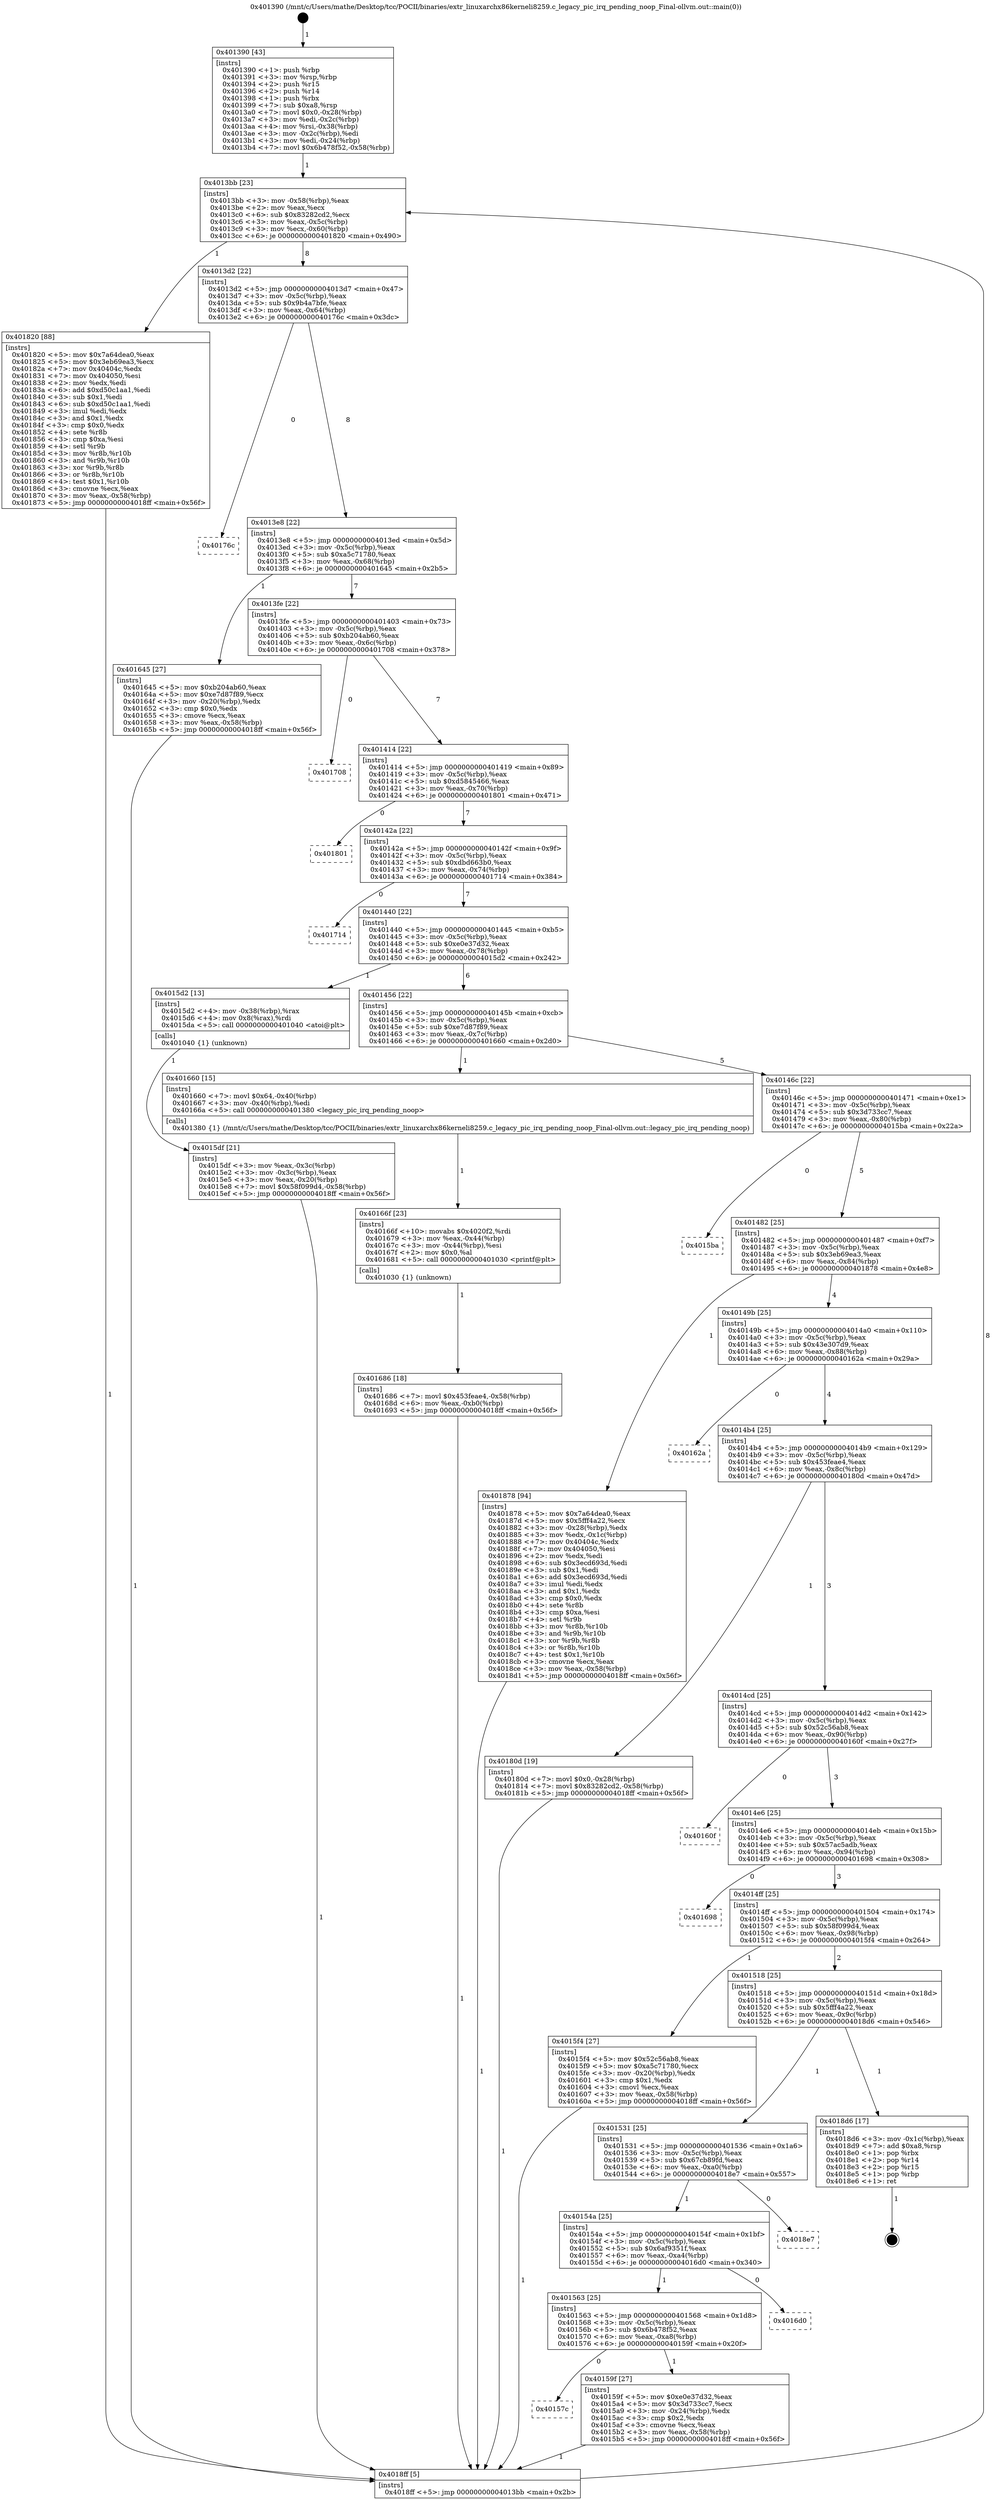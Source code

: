 digraph "0x401390" {
  label = "0x401390 (/mnt/c/Users/mathe/Desktop/tcc/POCII/binaries/extr_linuxarchx86kerneli8259.c_legacy_pic_irq_pending_noop_Final-ollvm.out::main(0))"
  labelloc = "t"
  node[shape=record]

  Entry [label="",width=0.3,height=0.3,shape=circle,fillcolor=black,style=filled]
  "0x4013bb" [label="{
     0x4013bb [23]\l
     | [instrs]\l
     &nbsp;&nbsp;0x4013bb \<+3\>: mov -0x58(%rbp),%eax\l
     &nbsp;&nbsp;0x4013be \<+2\>: mov %eax,%ecx\l
     &nbsp;&nbsp;0x4013c0 \<+6\>: sub $0x83282cd2,%ecx\l
     &nbsp;&nbsp;0x4013c6 \<+3\>: mov %eax,-0x5c(%rbp)\l
     &nbsp;&nbsp;0x4013c9 \<+3\>: mov %ecx,-0x60(%rbp)\l
     &nbsp;&nbsp;0x4013cc \<+6\>: je 0000000000401820 \<main+0x490\>\l
  }"]
  "0x401820" [label="{
     0x401820 [88]\l
     | [instrs]\l
     &nbsp;&nbsp;0x401820 \<+5\>: mov $0x7a64dea0,%eax\l
     &nbsp;&nbsp;0x401825 \<+5\>: mov $0x3eb69ea3,%ecx\l
     &nbsp;&nbsp;0x40182a \<+7\>: mov 0x40404c,%edx\l
     &nbsp;&nbsp;0x401831 \<+7\>: mov 0x404050,%esi\l
     &nbsp;&nbsp;0x401838 \<+2\>: mov %edx,%edi\l
     &nbsp;&nbsp;0x40183a \<+6\>: add $0xd50c1aa1,%edi\l
     &nbsp;&nbsp;0x401840 \<+3\>: sub $0x1,%edi\l
     &nbsp;&nbsp;0x401843 \<+6\>: sub $0xd50c1aa1,%edi\l
     &nbsp;&nbsp;0x401849 \<+3\>: imul %edi,%edx\l
     &nbsp;&nbsp;0x40184c \<+3\>: and $0x1,%edx\l
     &nbsp;&nbsp;0x40184f \<+3\>: cmp $0x0,%edx\l
     &nbsp;&nbsp;0x401852 \<+4\>: sete %r8b\l
     &nbsp;&nbsp;0x401856 \<+3\>: cmp $0xa,%esi\l
     &nbsp;&nbsp;0x401859 \<+4\>: setl %r9b\l
     &nbsp;&nbsp;0x40185d \<+3\>: mov %r8b,%r10b\l
     &nbsp;&nbsp;0x401860 \<+3\>: and %r9b,%r10b\l
     &nbsp;&nbsp;0x401863 \<+3\>: xor %r9b,%r8b\l
     &nbsp;&nbsp;0x401866 \<+3\>: or %r8b,%r10b\l
     &nbsp;&nbsp;0x401869 \<+4\>: test $0x1,%r10b\l
     &nbsp;&nbsp;0x40186d \<+3\>: cmovne %ecx,%eax\l
     &nbsp;&nbsp;0x401870 \<+3\>: mov %eax,-0x58(%rbp)\l
     &nbsp;&nbsp;0x401873 \<+5\>: jmp 00000000004018ff \<main+0x56f\>\l
  }"]
  "0x4013d2" [label="{
     0x4013d2 [22]\l
     | [instrs]\l
     &nbsp;&nbsp;0x4013d2 \<+5\>: jmp 00000000004013d7 \<main+0x47\>\l
     &nbsp;&nbsp;0x4013d7 \<+3\>: mov -0x5c(%rbp),%eax\l
     &nbsp;&nbsp;0x4013da \<+5\>: sub $0x9b4a7bfe,%eax\l
     &nbsp;&nbsp;0x4013df \<+3\>: mov %eax,-0x64(%rbp)\l
     &nbsp;&nbsp;0x4013e2 \<+6\>: je 000000000040176c \<main+0x3dc\>\l
  }"]
  Exit [label="",width=0.3,height=0.3,shape=circle,fillcolor=black,style=filled,peripheries=2]
  "0x40176c" [label="{
     0x40176c\l
  }", style=dashed]
  "0x4013e8" [label="{
     0x4013e8 [22]\l
     | [instrs]\l
     &nbsp;&nbsp;0x4013e8 \<+5\>: jmp 00000000004013ed \<main+0x5d\>\l
     &nbsp;&nbsp;0x4013ed \<+3\>: mov -0x5c(%rbp),%eax\l
     &nbsp;&nbsp;0x4013f0 \<+5\>: sub $0xa5c71780,%eax\l
     &nbsp;&nbsp;0x4013f5 \<+3\>: mov %eax,-0x68(%rbp)\l
     &nbsp;&nbsp;0x4013f8 \<+6\>: je 0000000000401645 \<main+0x2b5\>\l
  }"]
  "0x401686" [label="{
     0x401686 [18]\l
     | [instrs]\l
     &nbsp;&nbsp;0x401686 \<+7\>: movl $0x453feae4,-0x58(%rbp)\l
     &nbsp;&nbsp;0x40168d \<+6\>: mov %eax,-0xb0(%rbp)\l
     &nbsp;&nbsp;0x401693 \<+5\>: jmp 00000000004018ff \<main+0x56f\>\l
  }"]
  "0x401645" [label="{
     0x401645 [27]\l
     | [instrs]\l
     &nbsp;&nbsp;0x401645 \<+5\>: mov $0xb204ab60,%eax\l
     &nbsp;&nbsp;0x40164a \<+5\>: mov $0xe7d87f89,%ecx\l
     &nbsp;&nbsp;0x40164f \<+3\>: mov -0x20(%rbp),%edx\l
     &nbsp;&nbsp;0x401652 \<+3\>: cmp $0x0,%edx\l
     &nbsp;&nbsp;0x401655 \<+3\>: cmove %ecx,%eax\l
     &nbsp;&nbsp;0x401658 \<+3\>: mov %eax,-0x58(%rbp)\l
     &nbsp;&nbsp;0x40165b \<+5\>: jmp 00000000004018ff \<main+0x56f\>\l
  }"]
  "0x4013fe" [label="{
     0x4013fe [22]\l
     | [instrs]\l
     &nbsp;&nbsp;0x4013fe \<+5\>: jmp 0000000000401403 \<main+0x73\>\l
     &nbsp;&nbsp;0x401403 \<+3\>: mov -0x5c(%rbp),%eax\l
     &nbsp;&nbsp;0x401406 \<+5\>: sub $0xb204ab60,%eax\l
     &nbsp;&nbsp;0x40140b \<+3\>: mov %eax,-0x6c(%rbp)\l
     &nbsp;&nbsp;0x40140e \<+6\>: je 0000000000401708 \<main+0x378\>\l
  }"]
  "0x40166f" [label="{
     0x40166f [23]\l
     | [instrs]\l
     &nbsp;&nbsp;0x40166f \<+10\>: movabs $0x4020f2,%rdi\l
     &nbsp;&nbsp;0x401679 \<+3\>: mov %eax,-0x44(%rbp)\l
     &nbsp;&nbsp;0x40167c \<+3\>: mov -0x44(%rbp),%esi\l
     &nbsp;&nbsp;0x40167f \<+2\>: mov $0x0,%al\l
     &nbsp;&nbsp;0x401681 \<+5\>: call 0000000000401030 \<printf@plt\>\l
     | [calls]\l
     &nbsp;&nbsp;0x401030 \{1\} (unknown)\l
  }"]
  "0x401708" [label="{
     0x401708\l
  }", style=dashed]
  "0x401414" [label="{
     0x401414 [22]\l
     | [instrs]\l
     &nbsp;&nbsp;0x401414 \<+5\>: jmp 0000000000401419 \<main+0x89\>\l
     &nbsp;&nbsp;0x401419 \<+3\>: mov -0x5c(%rbp),%eax\l
     &nbsp;&nbsp;0x40141c \<+5\>: sub $0xd5845466,%eax\l
     &nbsp;&nbsp;0x401421 \<+3\>: mov %eax,-0x70(%rbp)\l
     &nbsp;&nbsp;0x401424 \<+6\>: je 0000000000401801 \<main+0x471\>\l
  }"]
  "0x4015df" [label="{
     0x4015df [21]\l
     | [instrs]\l
     &nbsp;&nbsp;0x4015df \<+3\>: mov %eax,-0x3c(%rbp)\l
     &nbsp;&nbsp;0x4015e2 \<+3\>: mov -0x3c(%rbp),%eax\l
     &nbsp;&nbsp;0x4015e5 \<+3\>: mov %eax,-0x20(%rbp)\l
     &nbsp;&nbsp;0x4015e8 \<+7\>: movl $0x58f099d4,-0x58(%rbp)\l
     &nbsp;&nbsp;0x4015ef \<+5\>: jmp 00000000004018ff \<main+0x56f\>\l
  }"]
  "0x401801" [label="{
     0x401801\l
  }", style=dashed]
  "0x40142a" [label="{
     0x40142a [22]\l
     | [instrs]\l
     &nbsp;&nbsp;0x40142a \<+5\>: jmp 000000000040142f \<main+0x9f\>\l
     &nbsp;&nbsp;0x40142f \<+3\>: mov -0x5c(%rbp),%eax\l
     &nbsp;&nbsp;0x401432 \<+5\>: sub $0xdbd663b0,%eax\l
     &nbsp;&nbsp;0x401437 \<+3\>: mov %eax,-0x74(%rbp)\l
     &nbsp;&nbsp;0x40143a \<+6\>: je 0000000000401714 \<main+0x384\>\l
  }"]
  "0x401390" [label="{
     0x401390 [43]\l
     | [instrs]\l
     &nbsp;&nbsp;0x401390 \<+1\>: push %rbp\l
     &nbsp;&nbsp;0x401391 \<+3\>: mov %rsp,%rbp\l
     &nbsp;&nbsp;0x401394 \<+2\>: push %r15\l
     &nbsp;&nbsp;0x401396 \<+2\>: push %r14\l
     &nbsp;&nbsp;0x401398 \<+1\>: push %rbx\l
     &nbsp;&nbsp;0x401399 \<+7\>: sub $0xa8,%rsp\l
     &nbsp;&nbsp;0x4013a0 \<+7\>: movl $0x0,-0x28(%rbp)\l
     &nbsp;&nbsp;0x4013a7 \<+3\>: mov %edi,-0x2c(%rbp)\l
     &nbsp;&nbsp;0x4013aa \<+4\>: mov %rsi,-0x38(%rbp)\l
     &nbsp;&nbsp;0x4013ae \<+3\>: mov -0x2c(%rbp),%edi\l
     &nbsp;&nbsp;0x4013b1 \<+3\>: mov %edi,-0x24(%rbp)\l
     &nbsp;&nbsp;0x4013b4 \<+7\>: movl $0x6b478f52,-0x58(%rbp)\l
  }"]
  "0x401714" [label="{
     0x401714\l
  }", style=dashed]
  "0x401440" [label="{
     0x401440 [22]\l
     | [instrs]\l
     &nbsp;&nbsp;0x401440 \<+5\>: jmp 0000000000401445 \<main+0xb5\>\l
     &nbsp;&nbsp;0x401445 \<+3\>: mov -0x5c(%rbp),%eax\l
     &nbsp;&nbsp;0x401448 \<+5\>: sub $0xe0e37d32,%eax\l
     &nbsp;&nbsp;0x40144d \<+3\>: mov %eax,-0x78(%rbp)\l
     &nbsp;&nbsp;0x401450 \<+6\>: je 00000000004015d2 \<main+0x242\>\l
  }"]
  "0x4018ff" [label="{
     0x4018ff [5]\l
     | [instrs]\l
     &nbsp;&nbsp;0x4018ff \<+5\>: jmp 00000000004013bb \<main+0x2b\>\l
  }"]
  "0x4015d2" [label="{
     0x4015d2 [13]\l
     | [instrs]\l
     &nbsp;&nbsp;0x4015d2 \<+4\>: mov -0x38(%rbp),%rax\l
     &nbsp;&nbsp;0x4015d6 \<+4\>: mov 0x8(%rax),%rdi\l
     &nbsp;&nbsp;0x4015da \<+5\>: call 0000000000401040 \<atoi@plt\>\l
     | [calls]\l
     &nbsp;&nbsp;0x401040 \{1\} (unknown)\l
  }"]
  "0x401456" [label="{
     0x401456 [22]\l
     | [instrs]\l
     &nbsp;&nbsp;0x401456 \<+5\>: jmp 000000000040145b \<main+0xcb\>\l
     &nbsp;&nbsp;0x40145b \<+3\>: mov -0x5c(%rbp),%eax\l
     &nbsp;&nbsp;0x40145e \<+5\>: sub $0xe7d87f89,%eax\l
     &nbsp;&nbsp;0x401463 \<+3\>: mov %eax,-0x7c(%rbp)\l
     &nbsp;&nbsp;0x401466 \<+6\>: je 0000000000401660 \<main+0x2d0\>\l
  }"]
  "0x40157c" [label="{
     0x40157c\l
  }", style=dashed]
  "0x401660" [label="{
     0x401660 [15]\l
     | [instrs]\l
     &nbsp;&nbsp;0x401660 \<+7\>: movl $0x64,-0x40(%rbp)\l
     &nbsp;&nbsp;0x401667 \<+3\>: mov -0x40(%rbp),%edi\l
     &nbsp;&nbsp;0x40166a \<+5\>: call 0000000000401380 \<legacy_pic_irq_pending_noop\>\l
     | [calls]\l
     &nbsp;&nbsp;0x401380 \{1\} (/mnt/c/Users/mathe/Desktop/tcc/POCII/binaries/extr_linuxarchx86kerneli8259.c_legacy_pic_irq_pending_noop_Final-ollvm.out::legacy_pic_irq_pending_noop)\l
  }"]
  "0x40146c" [label="{
     0x40146c [22]\l
     | [instrs]\l
     &nbsp;&nbsp;0x40146c \<+5\>: jmp 0000000000401471 \<main+0xe1\>\l
     &nbsp;&nbsp;0x401471 \<+3\>: mov -0x5c(%rbp),%eax\l
     &nbsp;&nbsp;0x401474 \<+5\>: sub $0x3d733cc7,%eax\l
     &nbsp;&nbsp;0x401479 \<+3\>: mov %eax,-0x80(%rbp)\l
     &nbsp;&nbsp;0x40147c \<+6\>: je 00000000004015ba \<main+0x22a\>\l
  }"]
  "0x40159f" [label="{
     0x40159f [27]\l
     | [instrs]\l
     &nbsp;&nbsp;0x40159f \<+5\>: mov $0xe0e37d32,%eax\l
     &nbsp;&nbsp;0x4015a4 \<+5\>: mov $0x3d733cc7,%ecx\l
     &nbsp;&nbsp;0x4015a9 \<+3\>: mov -0x24(%rbp),%edx\l
     &nbsp;&nbsp;0x4015ac \<+3\>: cmp $0x2,%edx\l
     &nbsp;&nbsp;0x4015af \<+3\>: cmovne %ecx,%eax\l
     &nbsp;&nbsp;0x4015b2 \<+3\>: mov %eax,-0x58(%rbp)\l
     &nbsp;&nbsp;0x4015b5 \<+5\>: jmp 00000000004018ff \<main+0x56f\>\l
  }"]
  "0x4015ba" [label="{
     0x4015ba\l
  }", style=dashed]
  "0x401482" [label="{
     0x401482 [25]\l
     | [instrs]\l
     &nbsp;&nbsp;0x401482 \<+5\>: jmp 0000000000401487 \<main+0xf7\>\l
     &nbsp;&nbsp;0x401487 \<+3\>: mov -0x5c(%rbp),%eax\l
     &nbsp;&nbsp;0x40148a \<+5\>: sub $0x3eb69ea3,%eax\l
     &nbsp;&nbsp;0x40148f \<+6\>: mov %eax,-0x84(%rbp)\l
     &nbsp;&nbsp;0x401495 \<+6\>: je 0000000000401878 \<main+0x4e8\>\l
  }"]
  "0x401563" [label="{
     0x401563 [25]\l
     | [instrs]\l
     &nbsp;&nbsp;0x401563 \<+5\>: jmp 0000000000401568 \<main+0x1d8\>\l
     &nbsp;&nbsp;0x401568 \<+3\>: mov -0x5c(%rbp),%eax\l
     &nbsp;&nbsp;0x40156b \<+5\>: sub $0x6b478f52,%eax\l
     &nbsp;&nbsp;0x401570 \<+6\>: mov %eax,-0xa8(%rbp)\l
     &nbsp;&nbsp;0x401576 \<+6\>: je 000000000040159f \<main+0x20f\>\l
  }"]
  "0x401878" [label="{
     0x401878 [94]\l
     | [instrs]\l
     &nbsp;&nbsp;0x401878 \<+5\>: mov $0x7a64dea0,%eax\l
     &nbsp;&nbsp;0x40187d \<+5\>: mov $0x5fff4a22,%ecx\l
     &nbsp;&nbsp;0x401882 \<+3\>: mov -0x28(%rbp),%edx\l
     &nbsp;&nbsp;0x401885 \<+3\>: mov %edx,-0x1c(%rbp)\l
     &nbsp;&nbsp;0x401888 \<+7\>: mov 0x40404c,%edx\l
     &nbsp;&nbsp;0x40188f \<+7\>: mov 0x404050,%esi\l
     &nbsp;&nbsp;0x401896 \<+2\>: mov %edx,%edi\l
     &nbsp;&nbsp;0x401898 \<+6\>: sub $0x3ecd693d,%edi\l
     &nbsp;&nbsp;0x40189e \<+3\>: sub $0x1,%edi\l
     &nbsp;&nbsp;0x4018a1 \<+6\>: add $0x3ecd693d,%edi\l
     &nbsp;&nbsp;0x4018a7 \<+3\>: imul %edi,%edx\l
     &nbsp;&nbsp;0x4018aa \<+3\>: and $0x1,%edx\l
     &nbsp;&nbsp;0x4018ad \<+3\>: cmp $0x0,%edx\l
     &nbsp;&nbsp;0x4018b0 \<+4\>: sete %r8b\l
     &nbsp;&nbsp;0x4018b4 \<+3\>: cmp $0xa,%esi\l
     &nbsp;&nbsp;0x4018b7 \<+4\>: setl %r9b\l
     &nbsp;&nbsp;0x4018bb \<+3\>: mov %r8b,%r10b\l
     &nbsp;&nbsp;0x4018be \<+3\>: and %r9b,%r10b\l
     &nbsp;&nbsp;0x4018c1 \<+3\>: xor %r9b,%r8b\l
     &nbsp;&nbsp;0x4018c4 \<+3\>: or %r8b,%r10b\l
     &nbsp;&nbsp;0x4018c7 \<+4\>: test $0x1,%r10b\l
     &nbsp;&nbsp;0x4018cb \<+3\>: cmovne %ecx,%eax\l
     &nbsp;&nbsp;0x4018ce \<+3\>: mov %eax,-0x58(%rbp)\l
     &nbsp;&nbsp;0x4018d1 \<+5\>: jmp 00000000004018ff \<main+0x56f\>\l
  }"]
  "0x40149b" [label="{
     0x40149b [25]\l
     | [instrs]\l
     &nbsp;&nbsp;0x40149b \<+5\>: jmp 00000000004014a0 \<main+0x110\>\l
     &nbsp;&nbsp;0x4014a0 \<+3\>: mov -0x5c(%rbp),%eax\l
     &nbsp;&nbsp;0x4014a3 \<+5\>: sub $0x43e307d9,%eax\l
     &nbsp;&nbsp;0x4014a8 \<+6\>: mov %eax,-0x88(%rbp)\l
     &nbsp;&nbsp;0x4014ae \<+6\>: je 000000000040162a \<main+0x29a\>\l
  }"]
  "0x4016d0" [label="{
     0x4016d0\l
  }", style=dashed]
  "0x40162a" [label="{
     0x40162a\l
  }", style=dashed]
  "0x4014b4" [label="{
     0x4014b4 [25]\l
     | [instrs]\l
     &nbsp;&nbsp;0x4014b4 \<+5\>: jmp 00000000004014b9 \<main+0x129\>\l
     &nbsp;&nbsp;0x4014b9 \<+3\>: mov -0x5c(%rbp),%eax\l
     &nbsp;&nbsp;0x4014bc \<+5\>: sub $0x453feae4,%eax\l
     &nbsp;&nbsp;0x4014c1 \<+6\>: mov %eax,-0x8c(%rbp)\l
     &nbsp;&nbsp;0x4014c7 \<+6\>: je 000000000040180d \<main+0x47d\>\l
  }"]
  "0x40154a" [label="{
     0x40154a [25]\l
     | [instrs]\l
     &nbsp;&nbsp;0x40154a \<+5\>: jmp 000000000040154f \<main+0x1bf\>\l
     &nbsp;&nbsp;0x40154f \<+3\>: mov -0x5c(%rbp),%eax\l
     &nbsp;&nbsp;0x401552 \<+5\>: sub $0x6af9351f,%eax\l
     &nbsp;&nbsp;0x401557 \<+6\>: mov %eax,-0xa4(%rbp)\l
     &nbsp;&nbsp;0x40155d \<+6\>: je 00000000004016d0 \<main+0x340\>\l
  }"]
  "0x40180d" [label="{
     0x40180d [19]\l
     | [instrs]\l
     &nbsp;&nbsp;0x40180d \<+7\>: movl $0x0,-0x28(%rbp)\l
     &nbsp;&nbsp;0x401814 \<+7\>: movl $0x83282cd2,-0x58(%rbp)\l
     &nbsp;&nbsp;0x40181b \<+5\>: jmp 00000000004018ff \<main+0x56f\>\l
  }"]
  "0x4014cd" [label="{
     0x4014cd [25]\l
     | [instrs]\l
     &nbsp;&nbsp;0x4014cd \<+5\>: jmp 00000000004014d2 \<main+0x142\>\l
     &nbsp;&nbsp;0x4014d2 \<+3\>: mov -0x5c(%rbp),%eax\l
     &nbsp;&nbsp;0x4014d5 \<+5\>: sub $0x52c56ab8,%eax\l
     &nbsp;&nbsp;0x4014da \<+6\>: mov %eax,-0x90(%rbp)\l
     &nbsp;&nbsp;0x4014e0 \<+6\>: je 000000000040160f \<main+0x27f\>\l
  }"]
  "0x4018e7" [label="{
     0x4018e7\l
  }", style=dashed]
  "0x40160f" [label="{
     0x40160f\l
  }", style=dashed]
  "0x4014e6" [label="{
     0x4014e6 [25]\l
     | [instrs]\l
     &nbsp;&nbsp;0x4014e6 \<+5\>: jmp 00000000004014eb \<main+0x15b\>\l
     &nbsp;&nbsp;0x4014eb \<+3\>: mov -0x5c(%rbp),%eax\l
     &nbsp;&nbsp;0x4014ee \<+5\>: sub $0x57ac5adb,%eax\l
     &nbsp;&nbsp;0x4014f3 \<+6\>: mov %eax,-0x94(%rbp)\l
     &nbsp;&nbsp;0x4014f9 \<+6\>: je 0000000000401698 \<main+0x308\>\l
  }"]
  "0x401531" [label="{
     0x401531 [25]\l
     | [instrs]\l
     &nbsp;&nbsp;0x401531 \<+5\>: jmp 0000000000401536 \<main+0x1a6\>\l
     &nbsp;&nbsp;0x401536 \<+3\>: mov -0x5c(%rbp),%eax\l
     &nbsp;&nbsp;0x401539 \<+5\>: sub $0x67cb89fd,%eax\l
     &nbsp;&nbsp;0x40153e \<+6\>: mov %eax,-0xa0(%rbp)\l
     &nbsp;&nbsp;0x401544 \<+6\>: je 00000000004018e7 \<main+0x557\>\l
  }"]
  "0x401698" [label="{
     0x401698\l
  }", style=dashed]
  "0x4014ff" [label="{
     0x4014ff [25]\l
     | [instrs]\l
     &nbsp;&nbsp;0x4014ff \<+5\>: jmp 0000000000401504 \<main+0x174\>\l
     &nbsp;&nbsp;0x401504 \<+3\>: mov -0x5c(%rbp),%eax\l
     &nbsp;&nbsp;0x401507 \<+5\>: sub $0x58f099d4,%eax\l
     &nbsp;&nbsp;0x40150c \<+6\>: mov %eax,-0x98(%rbp)\l
     &nbsp;&nbsp;0x401512 \<+6\>: je 00000000004015f4 \<main+0x264\>\l
  }"]
  "0x4018d6" [label="{
     0x4018d6 [17]\l
     | [instrs]\l
     &nbsp;&nbsp;0x4018d6 \<+3\>: mov -0x1c(%rbp),%eax\l
     &nbsp;&nbsp;0x4018d9 \<+7\>: add $0xa8,%rsp\l
     &nbsp;&nbsp;0x4018e0 \<+1\>: pop %rbx\l
     &nbsp;&nbsp;0x4018e1 \<+2\>: pop %r14\l
     &nbsp;&nbsp;0x4018e3 \<+2\>: pop %r15\l
     &nbsp;&nbsp;0x4018e5 \<+1\>: pop %rbp\l
     &nbsp;&nbsp;0x4018e6 \<+1\>: ret\l
  }"]
  "0x4015f4" [label="{
     0x4015f4 [27]\l
     | [instrs]\l
     &nbsp;&nbsp;0x4015f4 \<+5\>: mov $0x52c56ab8,%eax\l
     &nbsp;&nbsp;0x4015f9 \<+5\>: mov $0xa5c71780,%ecx\l
     &nbsp;&nbsp;0x4015fe \<+3\>: mov -0x20(%rbp),%edx\l
     &nbsp;&nbsp;0x401601 \<+3\>: cmp $0x1,%edx\l
     &nbsp;&nbsp;0x401604 \<+3\>: cmovl %ecx,%eax\l
     &nbsp;&nbsp;0x401607 \<+3\>: mov %eax,-0x58(%rbp)\l
     &nbsp;&nbsp;0x40160a \<+5\>: jmp 00000000004018ff \<main+0x56f\>\l
  }"]
  "0x401518" [label="{
     0x401518 [25]\l
     | [instrs]\l
     &nbsp;&nbsp;0x401518 \<+5\>: jmp 000000000040151d \<main+0x18d\>\l
     &nbsp;&nbsp;0x40151d \<+3\>: mov -0x5c(%rbp),%eax\l
     &nbsp;&nbsp;0x401520 \<+5\>: sub $0x5fff4a22,%eax\l
     &nbsp;&nbsp;0x401525 \<+6\>: mov %eax,-0x9c(%rbp)\l
     &nbsp;&nbsp;0x40152b \<+6\>: je 00000000004018d6 \<main+0x546\>\l
  }"]
  Entry -> "0x401390" [label=" 1"]
  "0x4013bb" -> "0x401820" [label=" 1"]
  "0x4013bb" -> "0x4013d2" [label=" 8"]
  "0x4018d6" -> Exit [label=" 1"]
  "0x4013d2" -> "0x40176c" [label=" 0"]
  "0x4013d2" -> "0x4013e8" [label=" 8"]
  "0x401878" -> "0x4018ff" [label=" 1"]
  "0x4013e8" -> "0x401645" [label=" 1"]
  "0x4013e8" -> "0x4013fe" [label=" 7"]
  "0x401820" -> "0x4018ff" [label=" 1"]
  "0x4013fe" -> "0x401708" [label=" 0"]
  "0x4013fe" -> "0x401414" [label=" 7"]
  "0x40180d" -> "0x4018ff" [label=" 1"]
  "0x401414" -> "0x401801" [label=" 0"]
  "0x401414" -> "0x40142a" [label=" 7"]
  "0x401686" -> "0x4018ff" [label=" 1"]
  "0x40142a" -> "0x401714" [label=" 0"]
  "0x40142a" -> "0x401440" [label=" 7"]
  "0x40166f" -> "0x401686" [label=" 1"]
  "0x401440" -> "0x4015d2" [label=" 1"]
  "0x401440" -> "0x401456" [label=" 6"]
  "0x401660" -> "0x40166f" [label=" 1"]
  "0x401456" -> "0x401660" [label=" 1"]
  "0x401456" -> "0x40146c" [label=" 5"]
  "0x401645" -> "0x4018ff" [label=" 1"]
  "0x40146c" -> "0x4015ba" [label=" 0"]
  "0x40146c" -> "0x401482" [label=" 5"]
  "0x4015f4" -> "0x4018ff" [label=" 1"]
  "0x401482" -> "0x401878" [label=" 1"]
  "0x401482" -> "0x40149b" [label=" 4"]
  "0x4015d2" -> "0x4015df" [label=" 1"]
  "0x40149b" -> "0x40162a" [label=" 0"]
  "0x40149b" -> "0x4014b4" [label=" 4"]
  "0x4018ff" -> "0x4013bb" [label=" 8"]
  "0x4014b4" -> "0x40180d" [label=" 1"]
  "0x4014b4" -> "0x4014cd" [label=" 3"]
  "0x40159f" -> "0x4018ff" [label=" 1"]
  "0x4014cd" -> "0x40160f" [label=" 0"]
  "0x4014cd" -> "0x4014e6" [label=" 3"]
  "0x401563" -> "0x40157c" [label=" 0"]
  "0x4014e6" -> "0x401698" [label=" 0"]
  "0x4014e6" -> "0x4014ff" [label=" 3"]
  "0x4015df" -> "0x4018ff" [label=" 1"]
  "0x4014ff" -> "0x4015f4" [label=" 1"]
  "0x4014ff" -> "0x401518" [label=" 2"]
  "0x40154a" -> "0x401563" [label=" 1"]
  "0x401518" -> "0x4018d6" [label=" 1"]
  "0x401518" -> "0x401531" [label=" 1"]
  "0x401563" -> "0x40159f" [label=" 1"]
  "0x401531" -> "0x4018e7" [label=" 0"]
  "0x401531" -> "0x40154a" [label=" 1"]
  "0x401390" -> "0x4013bb" [label=" 1"]
  "0x40154a" -> "0x4016d0" [label=" 0"]
}

